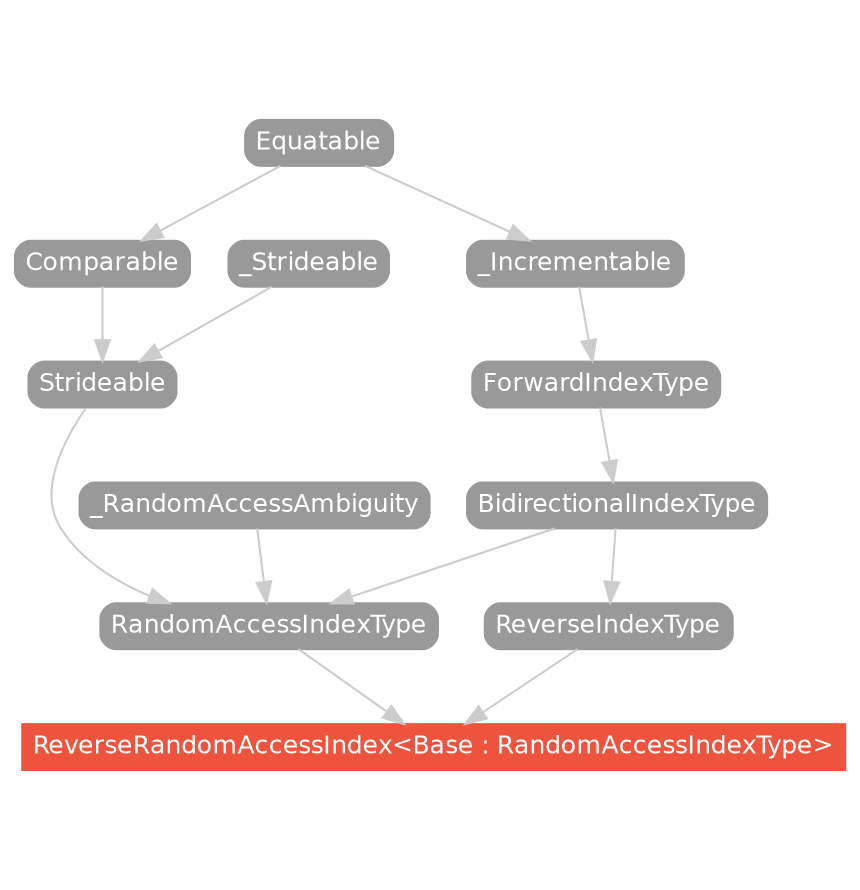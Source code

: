 strict digraph "ReverseRandomAccessIndex<Base : RandomAccessIndexType> - Type Hierarchy - SwiftDoc.cn" {
    pad="0.1,0.8"
    node [shape=box, style="filled,rounded", color="#999999", fillcolor="#999999", fontcolor=white, fontname=Helvetica, fontnames="Helvetica,sansserif", fontsize=12, margin="0.07,0.05", height="0.3"]
    edge [color="#cccccc"]
    "BidirectionalIndexType" [URL="/protocol/BidirectionalIndexType/hierarchy/"]
    "Comparable" [URL="/protocol/Comparable/hierarchy/"]
    "Equatable" [URL="/protocol/Equatable/hierarchy/"]
    "ForwardIndexType" [URL="/protocol/ForwardIndexType/hierarchy/"]
    "RandomAccessIndexType" [URL="/protocol/RandomAccessIndexType/hierarchy/"]
    "ReverseIndexType" [URL="/protocol/ReverseIndexType/hierarchy/"]
    "ReverseRandomAccessIndex<Base : RandomAccessIndexType>" [URL="/type/ReverseRandomAccessIndex/", style="filled", fillcolor="#ee543d", color="#ee543d"]
    "Strideable" [URL="/protocol/Strideable/hierarchy/"]
    "_Incrementable" [URL="/protocol/_Incrementable/hierarchy/"]
    "_RandomAccessAmbiguity" [URL="/protocol/_RandomAccessAmbiguity/hierarchy/"]
    "_Strideable" [URL="/protocol/_Strideable/hierarchy/"]    "RandomAccessIndexType" -> "ReverseRandomAccessIndex<Base : RandomAccessIndexType>"
    "ReverseIndexType" -> "ReverseRandomAccessIndex<Base : RandomAccessIndexType>"
    "BidirectionalIndexType" -> "RandomAccessIndexType"
    "Strideable" -> "RandomAccessIndexType"
    "_RandomAccessAmbiguity" -> "RandomAccessIndexType"
    "ForwardIndexType" -> "BidirectionalIndexType"
    "_Incrementable" -> "ForwardIndexType"
    "Equatable" -> "_Incrementable"
    "Comparable" -> "Strideable"
    "_Strideable" -> "Strideable"
    "Equatable" -> "Comparable"
    "BidirectionalIndexType" -> "ReverseIndexType"
    "ForwardIndexType" -> "BidirectionalIndexType"
    "_Incrementable" -> "ForwardIndexType"
    "Equatable" -> "_Incrementable"
    subgraph Types {
        rank = max; "ReverseRandomAccessIndex<Base : RandomAccessIndexType>";
    }
}